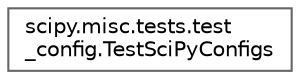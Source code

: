 digraph "Graphical Class Hierarchy"
{
 // LATEX_PDF_SIZE
  bgcolor="transparent";
  edge [fontname=Helvetica,fontsize=10,labelfontname=Helvetica,labelfontsize=10];
  node [fontname=Helvetica,fontsize=10,shape=box,height=0.2,width=0.4];
  rankdir="LR";
  Node0 [id="Node000000",label="scipy.misc.tests.test\l_config.TestSciPyConfigs",height=0.2,width=0.4,color="grey40", fillcolor="white", style="filled",URL="$dc/ded/classscipy_1_1misc_1_1tests_1_1test__config_1_1TestSciPyConfigs.html",tooltip=" "];
}
